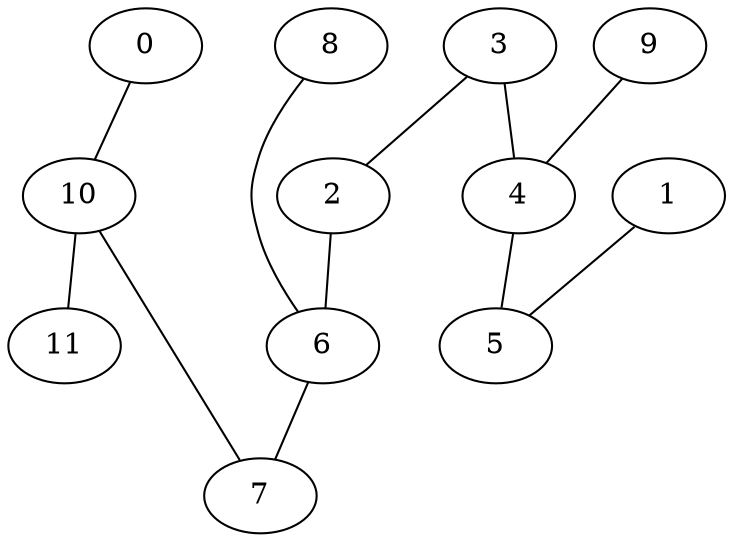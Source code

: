 strict graph {


	"8" [  weight=0 ];

	"8" -- "6" [  weight=0 ];

	"3" [  weight=0 ];

	"3" -- "2" [  weight=0 ];

	"3" -- "4" [  weight=0 ];

	"9" [  weight=0 ];

	"9" -- "4" [  weight=0 ];

	"2" [  weight=0 ];

	"2" -- "3" [  weight=0 ];

	"2" -- "6" [  weight=0 ];

	"10" [  weight=0 ];

	"10" -- "11" [  weight=0 ];

	"10" -- "7" [  weight=0 ];

	"10" [  weight=0 ];

	"1" [  weight=0 ];

	"1" -- "5" [  weight=0 ];

	"0" [  weight=0 ];

	"0" -- "10" [  weight=0 ];

	"6" [  weight=0 ];

	"6" -- "7" [  weight=0 ];

	"6" -- "2" [  weight=0 ];

	"6" -- "8" [  weight=0 ];

	"11" [  weight=0 ];

	"11" -- "10" [  weight=0 ];

	"7" [  weight=0 ];

	"7" -- "6" [  weight=0 ];

	"7" -- "10" [  weight=0 ];

	"4" [  weight=0 ];

	"4" -- "5" [  weight=0 ];

	"4" -- "3" [  weight=0 ];

	"4" -- "9" [  weight=0 ];

	"5" [  weight=0 ];

	"5" -- "1" [  weight=0 ];

	"5" -- "4" [  weight=0 ];

}
